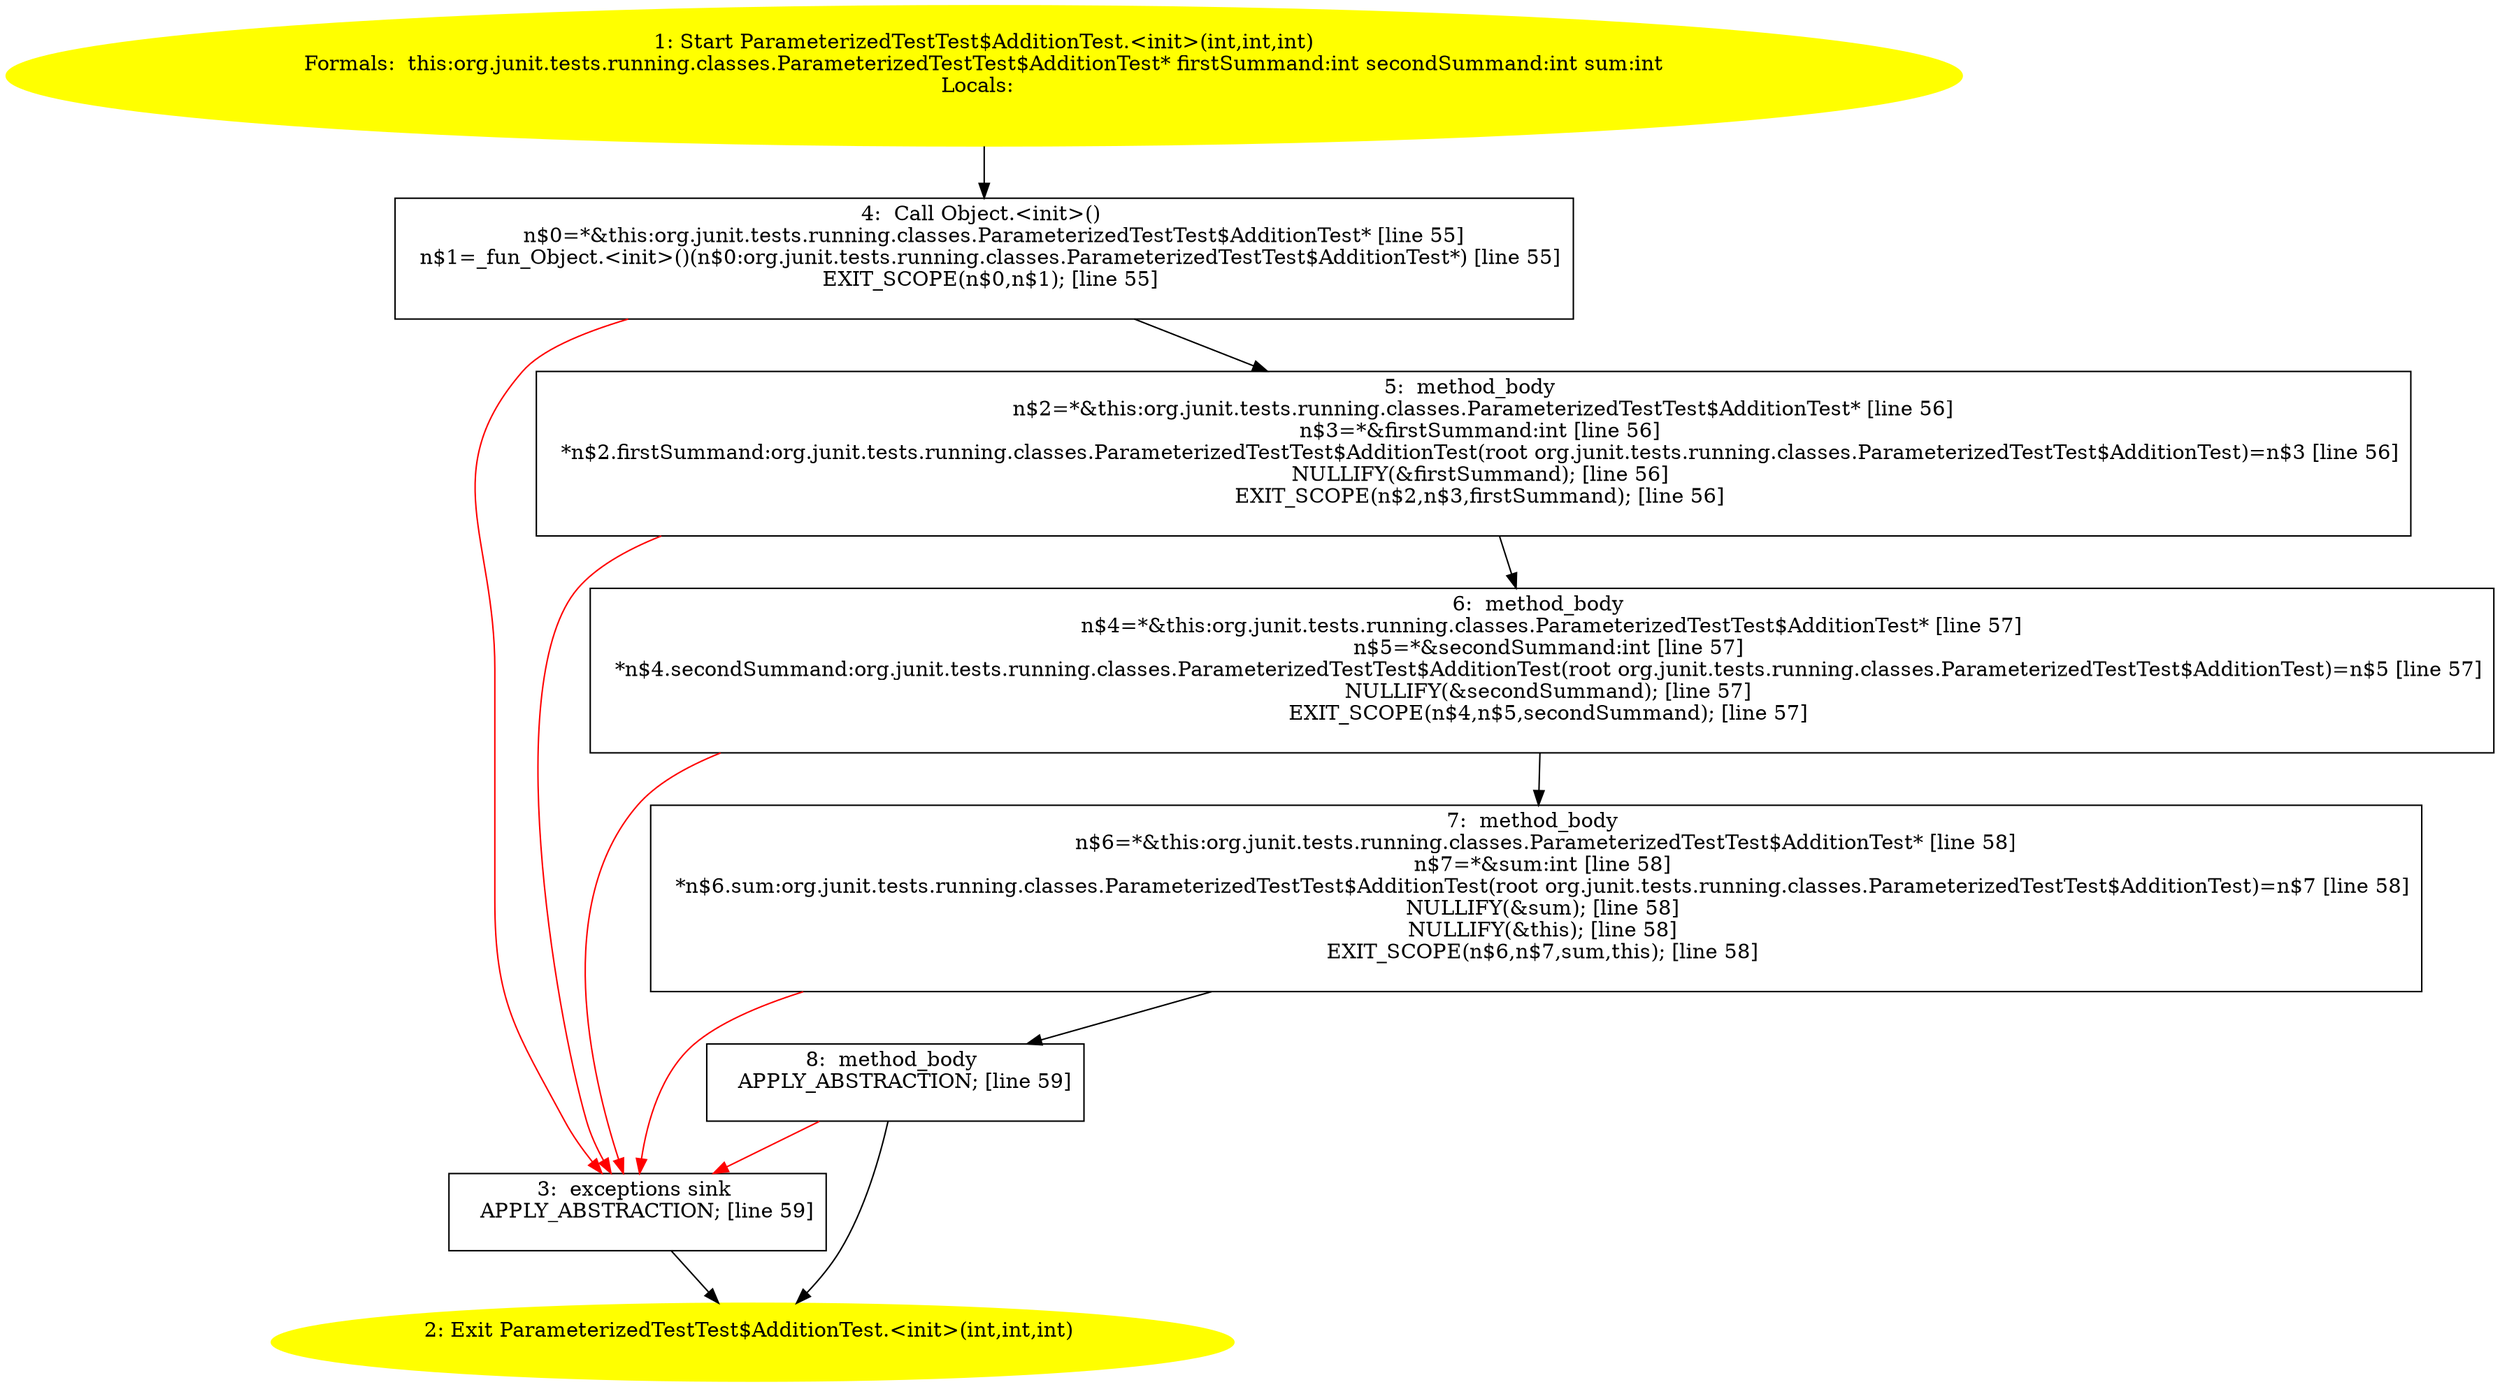 /* @generated */
digraph cfg {
"org.junit.tests.running.classes.ParameterizedTestTest$AdditionTest.<init>(int,int,int).7f3fe7325a33220d0b07a6e7fa8da193_1" [label="1: Start ParameterizedTestTest$AdditionTest.<init>(int,int,int)\nFormals:  this:org.junit.tests.running.classes.ParameterizedTestTest$AdditionTest* firstSummand:int secondSummand:int sum:int\nLocals:  \n  " color=yellow style=filled]
	

	 "org.junit.tests.running.classes.ParameterizedTestTest$AdditionTest.<init>(int,int,int).7f3fe7325a33220d0b07a6e7fa8da193_1" -> "org.junit.tests.running.classes.ParameterizedTestTest$AdditionTest.<init>(int,int,int).7f3fe7325a33220d0b07a6e7fa8da193_4" ;
"org.junit.tests.running.classes.ParameterizedTestTest$AdditionTest.<init>(int,int,int).7f3fe7325a33220d0b07a6e7fa8da193_2" [label="2: Exit ParameterizedTestTest$AdditionTest.<init>(int,int,int) \n  " color=yellow style=filled]
	

"org.junit.tests.running.classes.ParameterizedTestTest$AdditionTest.<init>(int,int,int).7f3fe7325a33220d0b07a6e7fa8da193_3" [label="3:  exceptions sink \n   APPLY_ABSTRACTION; [line 59]\n " shape="box"]
	

	 "org.junit.tests.running.classes.ParameterizedTestTest$AdditionTest.<init>(int,int,int).7f3fe7325a33220d0b07a6e7fa8da193_3" -> "org.junit.tests.running.classes.ParameterizedTestTest$AdditionTest.<init>(int,int,int).7f3fe7325a33220d0b07a6e7fa8da193_2" ;
"org.junit.tests.running.classes.ParameterizedTestTest$AdditionTest.<init>(int,int,int).7f3fe7325a33220d0b07a6e7fa8da193_4" [label="4:  Call Object.<init>() \n   n$0=*&this:org.junit.tests.running.classes.ParameterizedTestTest$AdditionTest* [line 55]\n  n$1=_fun_Object.<init>()(n$0:org.junit.tests.running.classes.ParameterizedTestTest$AdditionTest*) [line 55]\n  EXIT_SCOPE(n$0,n$1); [line 55]\n " shape="box"]
	

	 "org.junit.tests.running.classes.ParameterizedTestTest$AdditionTest.<init>(int,int,int).7f3fe7325a33220d0b07a6e7fa8da193_4" -> "org.junit.tests.running.classes.ParameterizedTestTest$AdditionTest.<init>(int,int,int).7f3fe7325a33220d0b07a6e7fa8da193_5" ;
	 "org.junit.tests.running.classes.ParameterizedTestTest$AdditionTest.<init>(int,int,int).7f3fe7325a33220d0b07a6e7fa8da193_4" -> "org.junit.tests.running.classes.ParameterizedTestTest$AdditionTest.<init>(int,int,int).7f3fe7325a33220d0b07a6e7fa8da193_3" [color="red" ];
"org.junit.tests.running.classes.ParameterizedTestTest$AdditionTest.<init>(int,int,int).7f3fe7325a33220d0b07a6e7fa8da193_5" [label="5:  method_body \n   n$2=*&this:org.junit.tests.running.classes.ParameterizedTestTest$AdditionTest* [line 56]\n  n$3=*&firstSummand:int [line 56]\n  *n$2.firstSummand:org.junit.tests.running.classes.ParameterizedTestTest$AdditionTest(root org.junit.tests.running.classes.ParameterizedTestTest$AdditionTest)=n$3 [line 56]\n  NULLIFY(&firstSummand); [line 56]\n  EXIT_SCOPE(n$2,n$3,firstSummand); [line 56]\n " shape="box"]
	

	 "org.junit.tests.running.classes.ParameterizedTestTest$AdditionTest.<init>(int,int,int).7f3fe7325a33220d0b07a6e7fa8da193_5" -> "org.junit.tests.running.classes.ParameterizedTestTest$AdditionTest.<init>(int,int,int).7f3fe7325a33220d0b07a6e7fa8da193_6" ;
	 "org.junit.tests.running.classes.ParameterizedTestTest$AdditionTest.<init>(int,int,int).7f3fe7325a33220d0b07a6e7fa8da193_5" -> "org.junit.tests.running.classes.ParameterizedTestTest$AdditionTest.<init>(int,int,int).7f3fe7325a33220d0b07a6e7fa8da193_3" [color="red" ];
"org.junit.tests.running.classes.ParameterizedTestTest$AdditionTest.<init>(int,int,int).7f3fe7325a33220d0b07a6e7fa8da193_6" [label="6:  method_body \n   n$4=*&this:org.junit.tests.running.classes.ParameterizedTestTest$AdditionTest* [line 57]\n  n$5=*&secondSummand:int [line 57]\n  *n$4.secondSummand:org.junit.tests.running.classes.ParameterizedTestTest$AdditionTest(root org.junit.tests.running.classes.ParameterizedTestTest$AdditionTest)=n$5 [line 57]\n  NULLIFY(&secondSummand); [line 57]\n  EXIT_SCOPE(n$4,n$5,secondSummand); [line 57]\n " shape="box"]
	

	 "org.junit.tests.running.classes.ParameterizedTestTest$AdditionTest.<init>(int,int,int).7f3fe7325a33220d0b07a6e7fa8da193_6" -> "org.junit.tests.running.classes.ParameterizedTestTest$AdditionTest.<init>(int,int,int).7f3fe7325a33220d0b07a6e7fa8da193_7" ;
	 "org.junit.tests.running.classes.ParameterizedTestTest$AdditionTest.<init>(int,int,int).7f3fe7325a33220d0b07a6e7fa8da193_6" -> "org.junit.tests.running.classes.ParameterizedTestTest$AdditionTest.<init>(int,int,int).7f3fe7325a33220d0b07a6e7fa8da193_3" [color="red" ];
"org.junit.tests.running.classes.ParameterizedTestTest$AdditionTest.<init>(int,int,int).7f3fe7325a33220d0b07a6e7fa8da193_7" [label="7:  method_body \n   n$6=*&this:org.junit.tests.running.classes.ParameterizedTestTest$AdditionTest* [line 58]\n  n$7=*&sum:int [line 58]\n  *n$6.sum:org.junit.tests.running.classes.ParameterizedTestTest$AdditionTest(root org.junit.tests.running.classes.ParameterizedTestTest$AdditionTest)=n$7 [line 58]\n  NULLIFY(&sum); [line 58]\n  NULLIFY(&this); [line 58]\n  EXIT_SCOPE(n$6,n$7,sum,this); [line 58]\n " shape="box"]
	

	 "org.junit.tests.running.classes.ParameterizedTestTest$AdditionTest.<init>(int,int,int).7f3fe7325a33220d0b07a6e7fa8da193_7" -> "org.junit.tests.running.classes.ParameterizedTestTest$AdditionTest.<init>(int,int,int).7f3fe7325a33220d0b07a6e7fa8da193_8" ;
	 "org.junit.tests.running.classes.ParameterizedTestTest$AdditionTest.<init>(int,int,int).7f3fe7325a33220d0b07a6e7fa8da193_7" -> "org.junit.tests.running.classes.ParameterizedTestTest$AdditionTest.<init>(int,int,int).7f3fe7325a33220d0b07a6e7fa8da193_3" [color="red" ];
"org.junit.tests.running.classes.ParameterizedTestTest$AdditionTest.<init>(int,int,int).7f3fe7325a33220d0b07a6e7fa8da193_8" [label="8:  method_body \n   APPLY_ABSTRACTION; [line 59]\n " shape="box"]
	

	 "org.junit.tests.running.classes.ParameterizedTestTest$AdditionTest.<init>(int,int,int).7f3fe7325a33220d0b07a6e7fa8da193_8" -> "org.junit.tests.running.classes.ParameterizedTestTest$AdditionTest.<init>(int,int,int).7f3fe7325a33220d0b07a6e7fa8da193_2" ;
	 "org.junit.tests.running.classes.ParameterizedTestTest$AdditionTest.<init>(int,int,int).7f3fe7325a33220d0b07a6e7fa8da193_8" -> "org.junit.tests.running.classes.ParameterizedTestTest$AdditionTest.<init>(int,int,int).7f3fe7325a33220d0b07a6e7fa8da193_3" [color="red" ];
}
